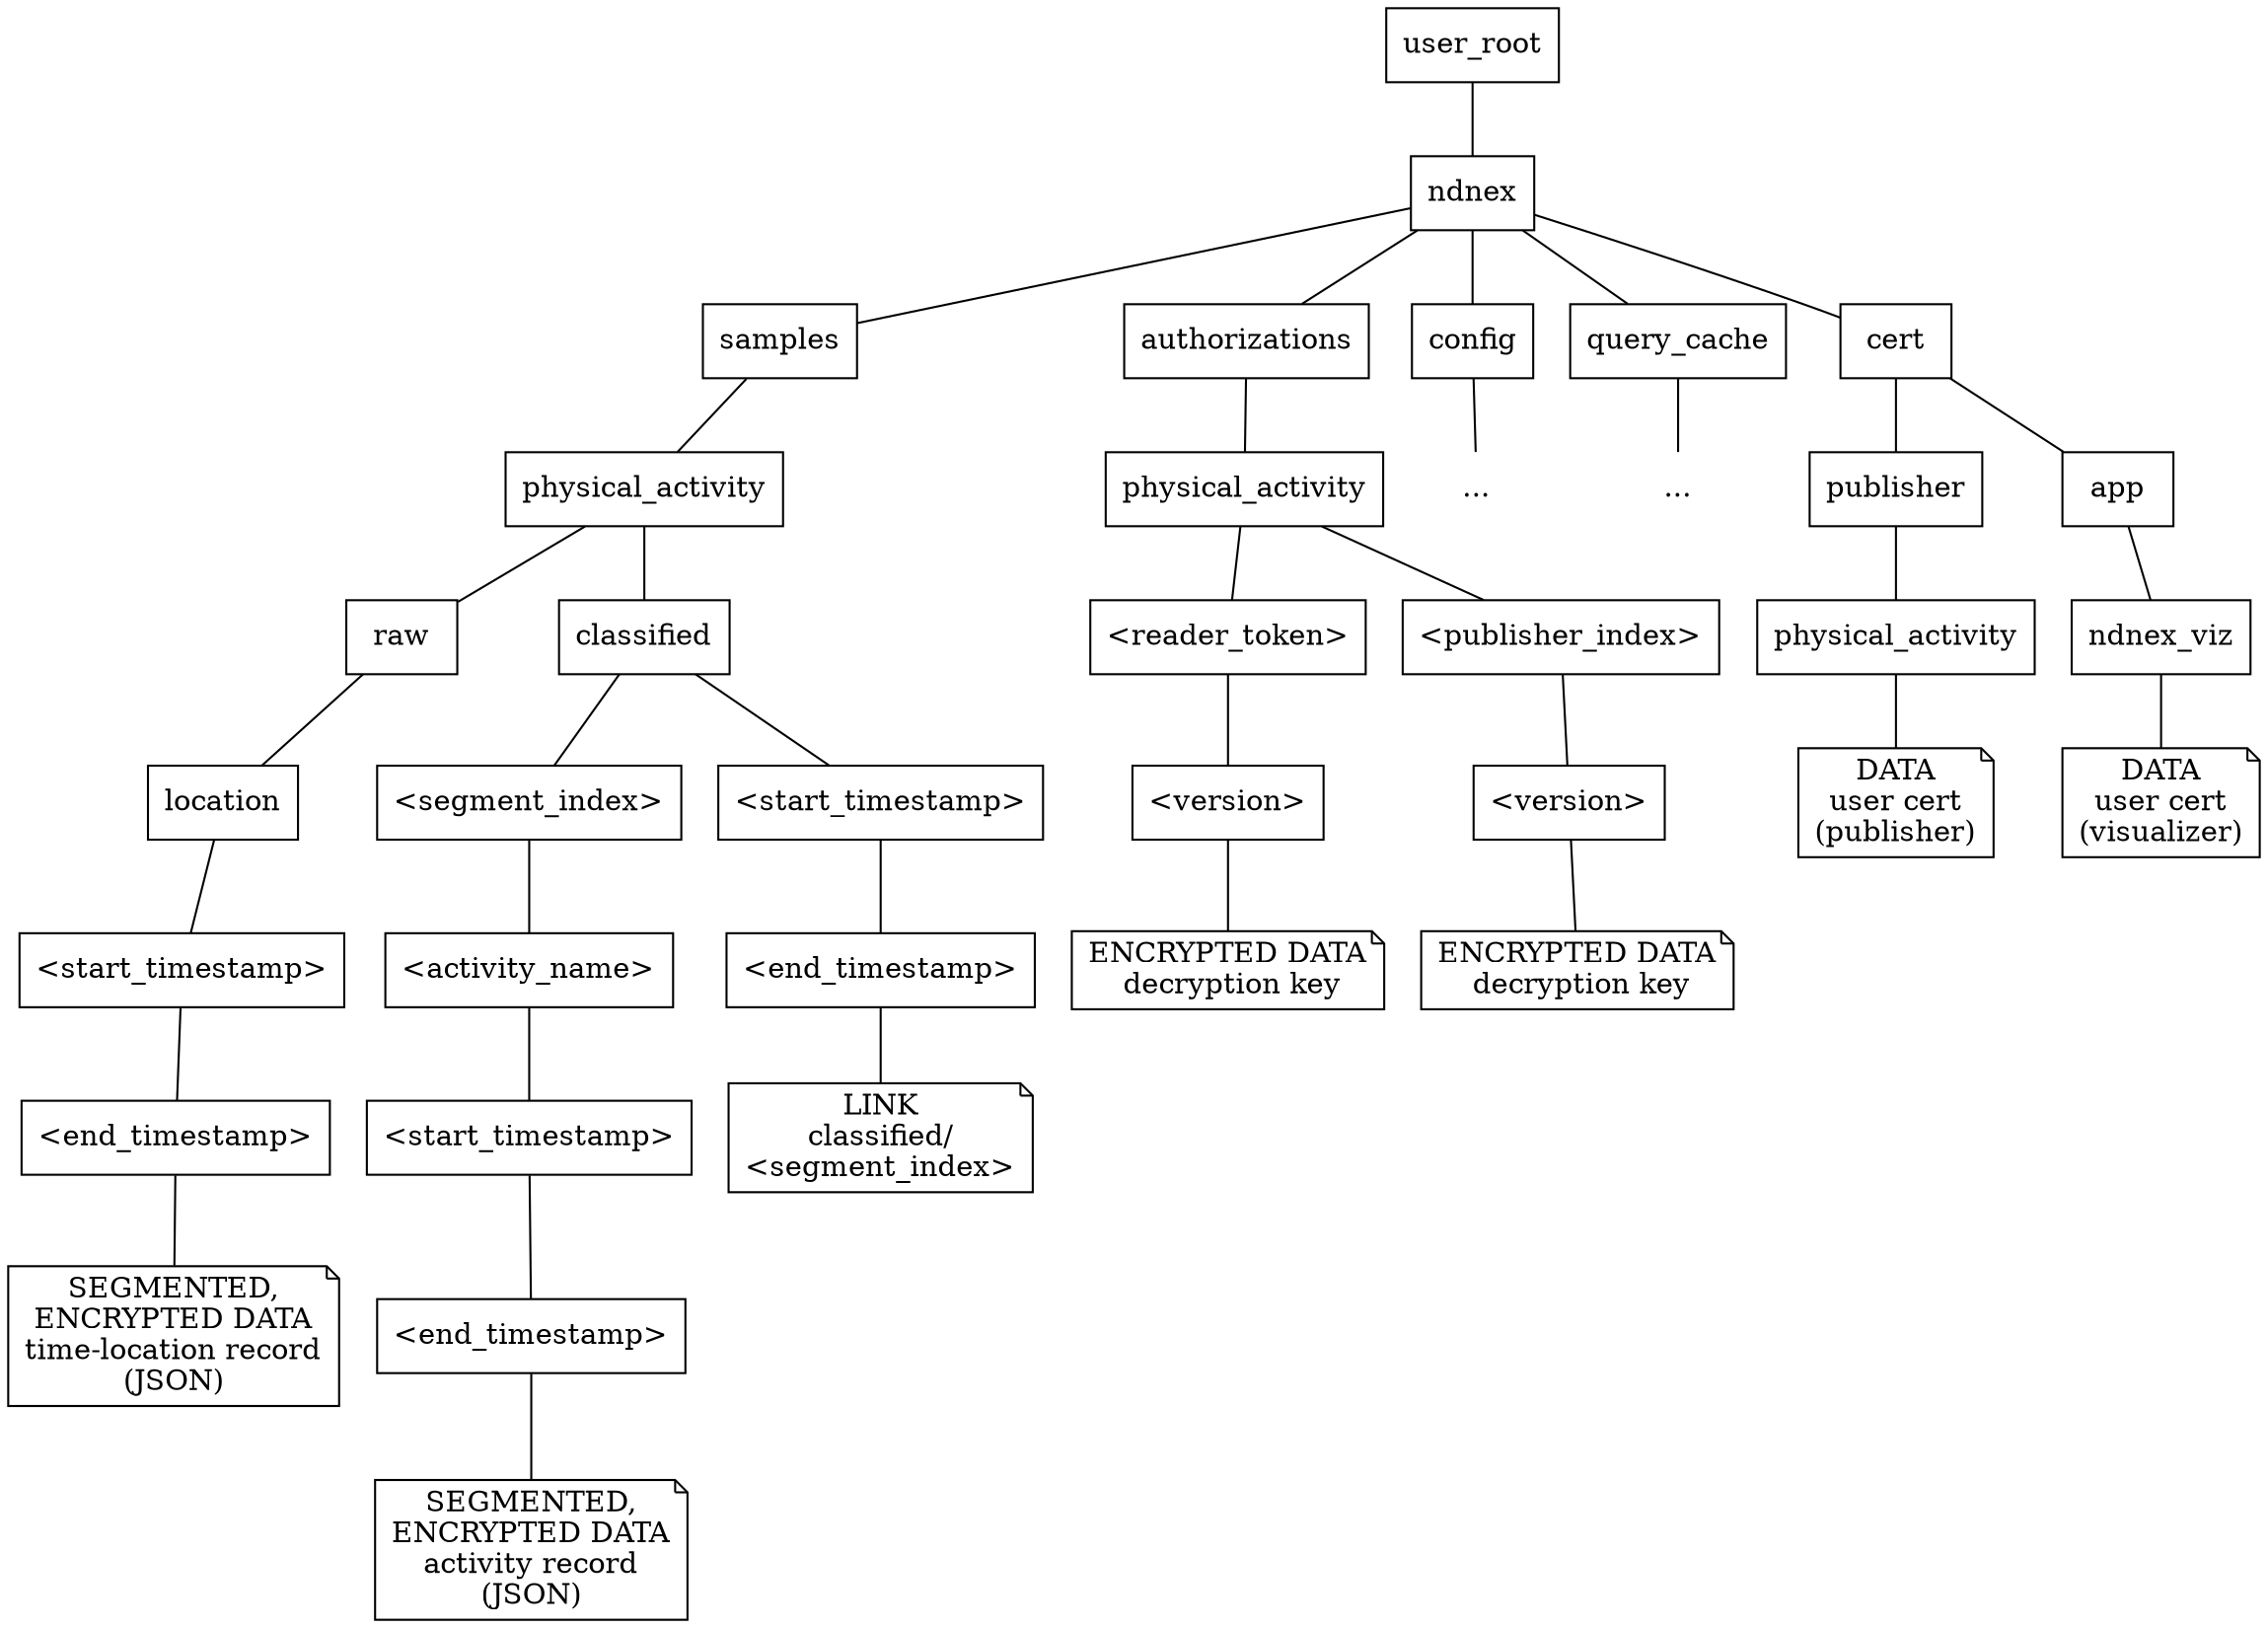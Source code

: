 graph top {

node [shape=box]; 

physical_activity_samples [label="physical_activity"];
physical_activity_auth [label="physical_activity"];

user_root -- ndnex; 
ndnex -- samples -- physical_activity_samples; 
ndnex -- authorizations -- physical_activity_auth;
ndnex -- config -- config_ellipses;
config_ellipses [shape=plaintext,label="..."];
ndnex -- query_cache -- query_ellipses;
query_ellipses [shape=plaintext,label="..."];
ndnex -- cert -- publisher -- physical_activity_cert -- user_cert;
cert -- app -- ndnex_viz -- user_cert_2;
physical_activity_cert [label="physical_activity"];
user_cert [shape=note, label="DATA\nuser cert\n(publisher)"];
user_cert_2 [shape=note, label="DATA\nuser cert\n(visualizer)"];

physical_activity_auth -- <<reader_token>> -- auth_version_reader -- auth_data_reader; 
physical_activity_auth -- <<publisher_index>> -- auth_version_publisher -- auth_data_publisher;
auth_data_publisher [shape=note, label="ENCRYPTED DATA\n decryption key"]; 
auth_data_reader [shape=note, label="ENCRYPTED DATA\n decryption key"]; 
auth_version_reader [label="<version>"];
auth_version_publisher [label="<version>"];


physical_activity_samples -- raw -- location -- raw_start_timestamp -- raw_end_timestamp -- raw_data; 
raw_start_timestamp [label="<start_timestamp>"]; 
raw_end_timestamp [label="<end_timestamp>"]; 
raw_data [shape="note", label="SEGMENTED,\nENCRYPTED DATA\ntime-location record\n(JSON)"];

physical_activity_samples -- classified;
classified -- <<segment_index>> -- <<activity_name>>; 
<<activity_name>> -- activity_start_timestamp -- activity_end_timestamp -- classified_data;
activity_start_timestamp [label="<start_timestamp>"];
activity_end_timestamp [label="<end_timestamp>"];
classified_data [shape="note", label="SEGMENTED,\nENCRYPTED DATA\nactivity record\n(JSON)"];

classified -- classified_start_timestamp -- classified__end_timestamp -- classified_time_lookup; 
classified_start_timestamp [label="<start_timestamp>"];
classified__end_timestamp [label="<end_timestamp>"];
classified_time_lookup [shape=note, label="LINK\nclassified/\n<segment_index>"]

}


